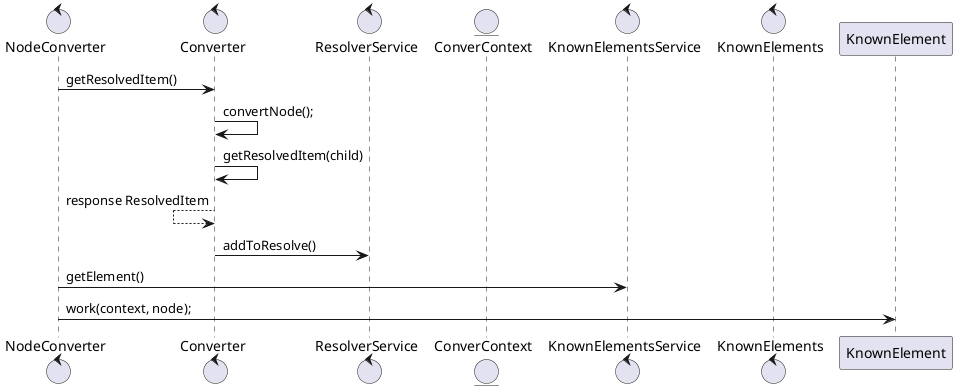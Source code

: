 @startuml Converters sequence diagram

control NodeConverter
control Converter
control ResolverService
entity ConverContext
control KnownElementsService
control KnownElements

NodeConverter -> Converter : getResolvedItem()
Converter -> Converter : convertNode();

Converter -> Converter : getResolvedItem(child)
Converter <-- Converter : response ResolvedItem



Converter -> ResolverService : addToResolve()
NodeConverter -> KnownElementsService: getElement()
NodeConverter -> KnownElement :work(context, node);


@enduml